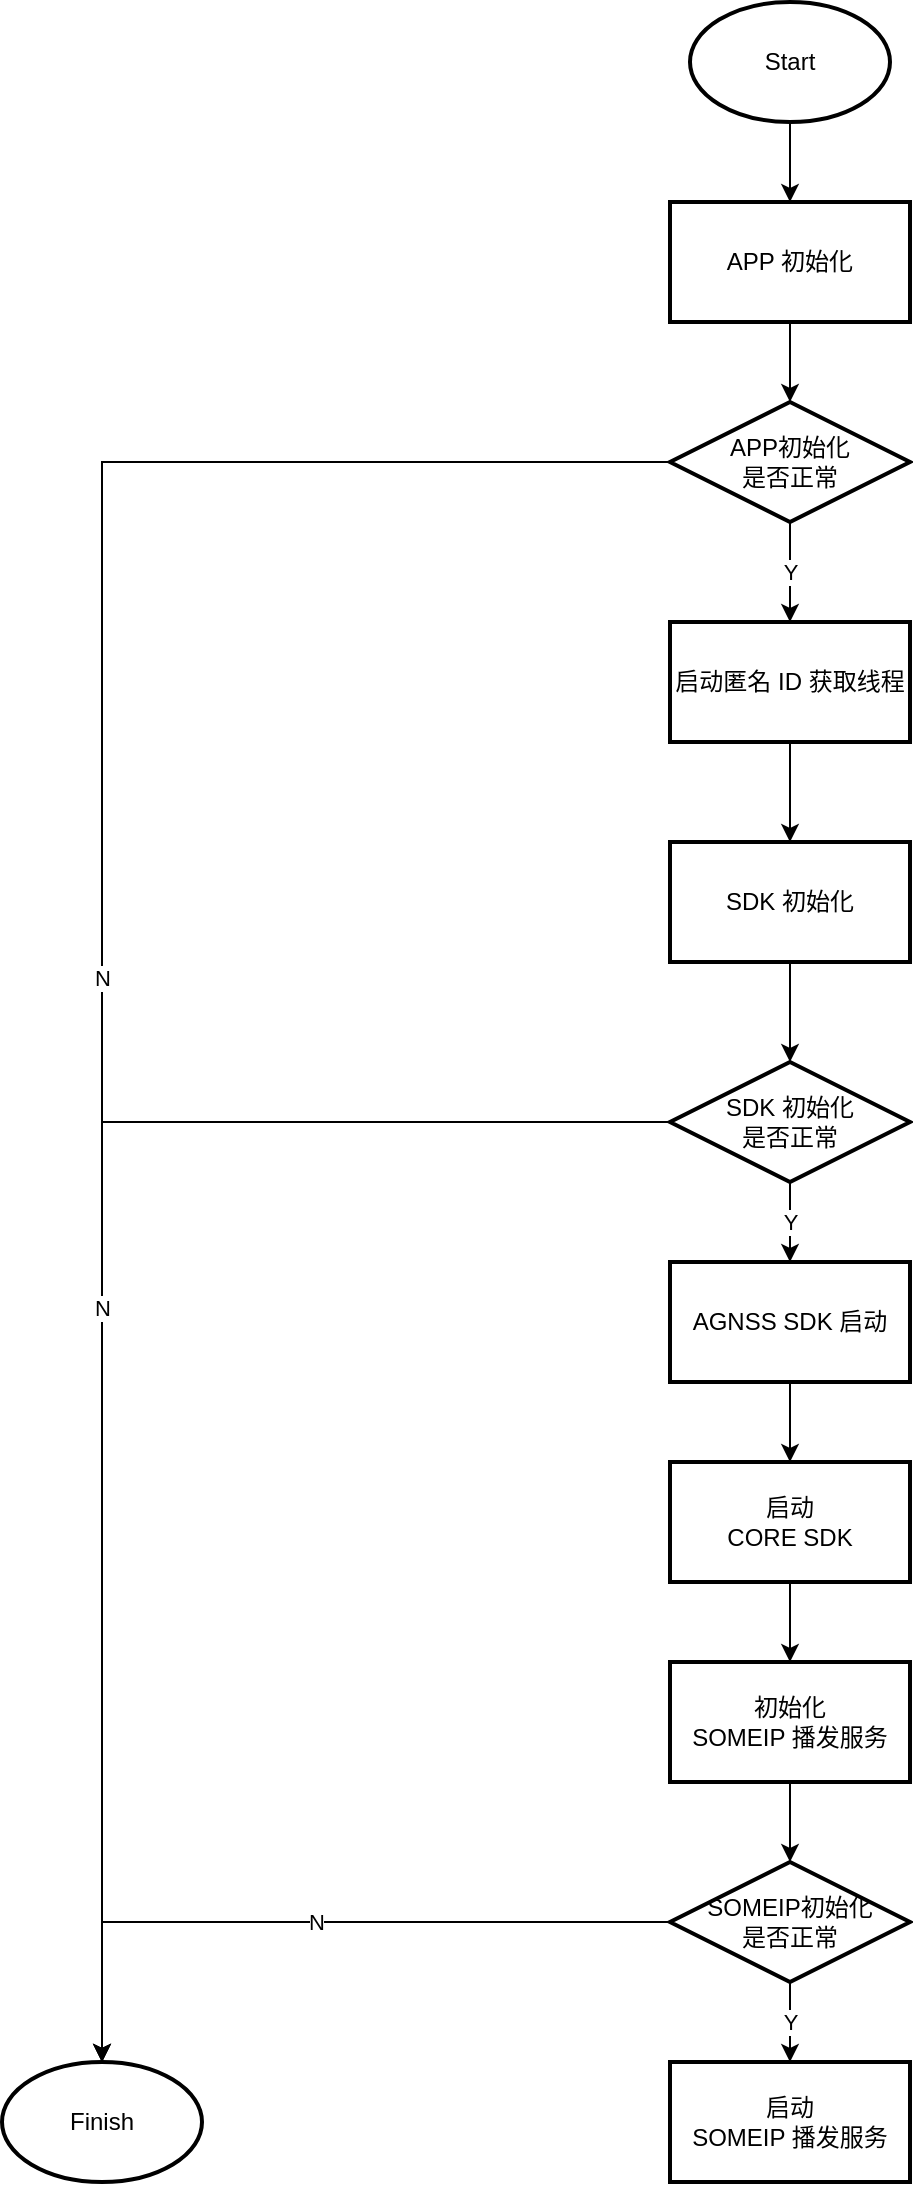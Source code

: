 <mxfile version="17.2.5" type="github">
  <diagram id="C5RBs43oDa-KdzZeNtuy" name="Page-1">
    <mxGraphModel dx="1422" dy="794" grid="1" gridSize="10" guides="1" tooltips="1" connect="1" arrows="1" fold="1" page="1" pageScale="1" pageWidth="827" pageHeight="1169" math="0" shadow="0">
      <root>
        <mxCell id="WIyWlLk6GJQsqaUBKTNV-0" />
        <mxCell id="WIyWlLk6GJQsqaUBKTNV-1" parent="WIyWlLk6GJQsqaUBKTNV-0" />
        <mxCell id="6NIB8VkJaH95DR8nrTyr-7" value="" style="edgeStyle=orthogonalEdgeStyle;rounded=0;orthogonalLoop=1;jettySize=auto;html=1;" edge="1" parent="WIyWlLk6GJQsqaUBKTNV-1" source="6NIB8VkJaH95DR8nrTyr-2" target="6NIB8VkJaH95DR8nrTyr-6">
          <mxGeometry relative="1" as="geometry" />
        </mxCell>
        <mxCell id="6NIB8VkJaH95DR8nrTyr-2" value="APP 初始化" style="whiteSpace=wrap;html=1;strokeWidth=2;" vertex="1" parent="WIyWlLk6GJQsqaUBKTNV-1">
          <mxGeometry x="354" y="130" width="120" height="60" as="geometry" />
        </mxCell>
        <mxCell id="6NIB8VkJaH95DR8nrTyr-13" value="Y" style="edgeStyle=orthogonalEdgeStyle;rounded=0;orthogonalLoop=1;jettySize=auto;html=1;" edge="1" parent="WIyWlLk6GJQsqaUBKTNV-1" source="6NIB8VkJaH95DR8nrTyr-6" target="6NIB8VkJaH95DR8nrTyr-12">
          <mxGeometry relative="1" as="geometry" />
        </mxCell>
        <mxCell id="6NIB8VkJaH95DR8nrTyr-15" value="N" style="edgeStyle=orthogonalEdgeStyle;rounded=0;orthogonalLoop=1;jettySize=auto;html=1;exitX=0;exitY=0.5;exitDx=0;exitDy=0;" edge="1" parent="WIyWlLk6GJQsqaUBKTNV-1" source="6NIB8VkJaH95DR8nrTyr-6" target="6NIB8VkJaH95DR8nrTyr-14">
          <mxGeometry relative="1" as="geometry" />
        </mxCell>
        <mxCell id="6NIB8VkJaH95DR8nrTyr-6" value="APP初始化&lt;br&gt;是否正常" style="rhombus;whiteSpace=wrap;html=1;strokeWidth=2;" vertex="1" parent="WIyWlLk6GJQsqaUBKTNV-1">
          <mxGeometry x="354" y="230" width="120" height="60" as="geometry" />
        </mxCell>
        <mxCell id="6NIB8VkJaH95DR8nrTyr-11" style="edgeStyle=orthogonalEdgeStyle;rounded=0;orthogonalLoop=1;jettySize=auto;html=1;entryX=0.5;entryY=0;entryDx=0;entryDy=0;" edge="1" parent="WIyWlLk6GJQsqaUBKTNV-1" source="6NIB8VkJaH95DR8nrTyr-10" target="6NIB8VkJaH95DR8nrTyr-2">
          <mxGeometry relative="1" as="geometry" />
        </mxCell>
        <mxCell id="6NIB8VkJaH95DR8nrTyr-10" value="Start" style="strokeWidth=2;html=1;shape=mxgraph.flowchart.start_1;whiteSpace=wrap;" vertex="1" parent="WIyWlLk6GJQsqaUBKTNV-1">
          <mxGeometry x="364" y="30" width="100" height="60" as="geometry" />
        </mxCell>
        <mxCell id="6NIB8VkJaH95DR8nrTyr-17" value="" style="edgeStyle=orthogonalEdgeStyle;rounded=0;orthogonalLoop=1;jettySize=auto;html=1;" edge="1" parent="WIyWlLk6GJQsqaUBKTNV-1" source="6NIB8VkJaH95DR8nrTyr-12" target="6NIB8VkJaH95DR8nrTyr-16">
          <mxGeometry relative="1" as="geometry" />
        </mxCell>
        <mxCell id="6NIB8VkJaH95DR8nrTyr-12" value="启动匿名 ID 获取线程" style="whiteSpace=wrap;html=1;strokeWidth=2;" vertex="1" parent="WIyWlLk6GJQsqaUBKTNV-1">
          <mxGeometry x="354" y="340" width="120" height="60" as="geometry" />
        </mxCell>
        <mxCell id="6NIB8VkJaH95DR8nrTyr-14" value="Finish" style="strokeWidth=2;html=1;shape=mxgraph.flowchart.start_1;whiteSpace=wrap;" vertex="1" parent="WIyWlLk6GJQsqaUBKTNV-1">
          <mxGeometry x="20" y="1060" width="100" height="60" as="geometry" />
        </mxCell>
        <mxCell id="6NIB8VkJaH95DR8nrTyr-19" style="edgeStyle=orthogonalEdgeStyle;rounded=0;orthogonalLoop=1;jettySize=auto;html=1;exitX=0.5;exitY=1;exitDx=0;exitDy=0;entryX=0.5;entryY=0;entryDx=0;entryDy=0;" edge="1" parent="WIyWlLk6GJQsqaUBKTNV-1" source="6NIB8VkJaH95DR8nrTyr-16" target="6NIB8VkJaH95DR8nrTyr-18">
          <mxGeometry relative="1" as="geometry" />
        </mxCell>
        <mxCell id="6NIB8VkJaH95DR8nrTyr-16" value="SDK 初始化" style="whiteSpace=wrap;html=1;strokeWidth=2;" vertex="1" parent="WIyWlLk6GJQsqaUBKTNV-1">
          <mxGeometry x="354" y="450" width="120" height="60" as="geometry" />
        </mxCell>
        <mxCell id="6NIB8VkJaH95DR8nrTyr-20" value="N" style="edgeStyle=orthogonalEdgeStyle;rounded=0;orthogonalLoop=1;jettySize=auto;html=1;exitX=0;exitY=0.5;exitDx=0;exitDy=0;" edge="1" parent="WIyWlLk6GJQsqaUBKTNV-1" source="6NIB8VkJaH95DR8nrTyr-18" target="6NIB8VkJaH95DR8nrTyr-14">
          <mxGeometry relative="1" as="geometry" />
        </mxCell>
        <mxCell id="6NIB8VkJaH95DR8nrTyr-22" value="Y" style="edgeStyle=orthogonalEdgeStyle;rounded=0;orthogonalLoop=1;jettySize=auto;html=1;" edge="1" parent="WIyWlLk6GJQsqaUBKTNV-1" source="6NIB8VkJaH95DR8nrTyr-18" target="6NIB8VkJaH95DR8nrTyr-21">
          <mxGeometry relative="1" as="geometry" />
        </mxCell>
        <mxCell id="6NIB8VkJaH95DR8nrTyr-18" value="SDK 初始化&lt;br&gt;是否正常" style="rhombus;whiteSpace=wrap;html=1;strokeWidth=2;" vertex="1" parent="WIyWlLk6GJQsqaUBKTNV-1">
          <mxGeometry x="354" y="560" width="120" height="60" as="geometry" />
        </mxCell>
        <mxCell id="6NIB8VkJaH95DR8nrTyr-24" value="" style="edgeStyle=orthogonalEdgeStyle;rounded=0;orthogonalLoop=1;jettySize=auto;html=1;" edge="1" parent="WIyWlLk6GJQsqaUBKTNV-1" source="6NIB8VkJaH95DR8nrTyr-21" target="6NIB8VkJaH95DR8nrTyr-23">
          <mxGeometry relative="1" as="geometry" />
        </mxCell>
        <mxCell id="6NIB8VkJaH95DR8nrTyr-21" value="AGNSS SDK 启动" style="whiteSpace=wrap;html=1;strokeWidth=2;" vertex="1" parent="WIyWlLk6GJQsqaUBKTNV-1">
          <mxGeometry x="354" y="660" width="120" height="60" as="geometry" />
        </mxCell>
        <mxCell id="6NIB8VkJaH95DR8nrTyr-26" value="" style="edgeStyle=orthogonalEdgeStyle;rounded=0;orthogonalLoop=1;jettySize=auto;html=1;" edge="1" parent="WIyWlLk6GJQsqaUBKTNV-1" source="6NIB8VkJaH95DR8nrTyr-23" target="6NIB8VkJaH95DR8nrTyr-25">
          <mxGeometry relative="1" as="geometry" />
        </mxCell>
        <mxCell id="6NIB8VkJaH95DR8nrTyr-23" value="启动&lt;br&gt;CORE SDK" style="whiteSpace=wrap;html=1;strokeWidth=2;" vertex="1" parent="WIyWlLk6GJQsqaUBKTNV-1">
          <mxGeometry x="354" y="760" width="120" height="60" as="geometry" />
        </mxCell>
        <mxCell id="6NIB8VkJaH95DR8nrTyr-28" style="edgeStyle=orthogonalEdgeStyle;rounded=0;orthogonalLoop=1;jettySize=auto;html=1;exitX=0.5;exitY=1;exitDx=0;exitDy=0;entryX=0.5;entryY=0;entryDx=0;entryDy=0;" edge="1" parent="WIyWlLk6GJQsqaUBKTNV-1" source="6NIB8VkJaH95DR8nrTyr-25" target="6NIB8VkJaH95DR8nrTyr-27">
          <mxGeometry relative="1" as="geometry" />
        </mxCell>
        <mxCell id="6NIB8VkJaH95DR8nrTyr-25" value="初始化&lt;br&gt;SOMEIP 播发服务" style="whiteSpace=wrap;html=1;strokeWidth=2;" vertex="1" parent="WIyWlLk6GJQsqaUBKTNV-1">
          <mxGeometry x="354" y="860" width="120" height="60" as="geometry" />
        </mxCell>
        <mxCell id="6NIB8VkJaH95DR8nrTyr-30" value="Y" style="edgeStyle=orthogonalEdgeStyle;rounded=0;orthogonalLoop=1;jettySize=auto;html=1;" edge="1" parent="WIyWlLk6GJQsqaUBKTNV-1" source="6NIB8VkJaH95DR8nrTyr-27" target="6NIB8VkJaH95DR8nrTyr-29">
          <mxGeometry relative="1" as="geometry" />
        </mxCell>
        <mxCell id="6NIB8VkJaH95DR8nrTyr-31" value="N" style="edgeStyle=orthogonalEdgeStyle;rounded=0;orthogonalLoop=1;jettySize=auto;html=1;entryX=0.5;entryY=0;entryDx=0;entryDy=0;entryPerimeter=0;" edge="1" parent="WIyWlLk6GJQsqaUBKTNV-1" source="6NIB8VkJaH95DR8nrTyr-27" target="6NIB8VkJaH95DR8nrTyr-14">
          <mxGeometry relative="1" as="geometry" />
        </mxCell>
        <mxCell id="6NIB8VkJaH95DR8nrTyr-27" value="SOMEIP初始化&lt;br&gt;是否正常" style="rhombus;whiteSpace=wrap;html=1;strokeWidth=2;" vertex="1" parent="WIyWlLk6GJQsqaUBKTNV-1">
          <mxGeometry x="354" y="960" width="120" height="60" as="geometry" />
        </mxCell>
        <mxCell id="6NIB8VkJaH95DR8nrTyr-29" value="启动 &lt;br&gt;SOMEIP 播发服务" style="whiteSpace=wrap;html=1;strokeWidth=2;" vertex="1" parent="WIyWlLk6GJQsqaUBKTNV-1">
          <mxGeometry x="354" y="1060" width="120" height="60" as="geometry" />
        </mxCell>
      </root>
    </mxGraphModel>
  </diagram>
</mxfile>

